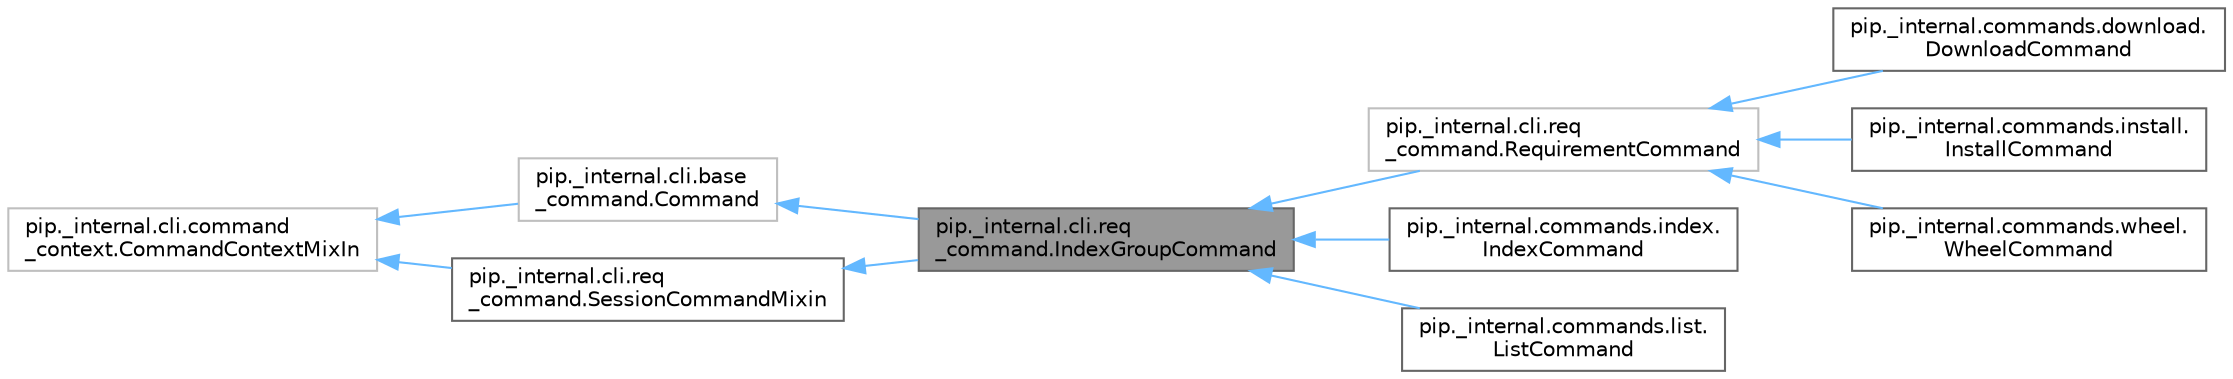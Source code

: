 digraph "pip._internal.cli.req_command.IndexGroupCommand"
{
 // LATEX_PDF_SIZE
  bgcolor="transparent";
  edge [fontname=Helvetica,fontsize=10,labelfontname=Helvetica,labelfontsize=10];
  node [fontname=Helvetica,fontsize=10,shape=box,height=0.2,width=0.4];
  rankdir="LR";
  Node1 [id="Node000001",label="pip._internal.cli.req\l_command.IndexGroupCommand",height=0.2,width=0.4,color="gray40", fillcolor="grey60", style="filled", fontcolor="black",tooltip=" "];
  Node2 -> Node1 [id="edge1_Node000001_Node000002",dir="back",color="steelblue1",style="solid",tooltip=" "];
  Node2 [id="Node000002",label="pip._internal.cli.base\l_command.Command",height=0.2,width=0.4,color="grey75", fillcolor="white", style="filled",URL="$de/d79/classpip_1_1__internal_1_1cli_1_1base__command_1_1Command.html",tooltip=" "];
  Node3 -> Node2 [id="edge2_Node000002_Node000003",dir="back",color="steelblue1",style="solid",tooltip=" "];
  Node3 [id="Node000003",label="pip._internal.cli.command\l_context.CommandContextMixIn",height=0.2,width=0.4,color="grey75", fillcolor="white", style="filled",URL="$d5/d6c/classpip_1_1__internal_1_1cli_1_1command__context_1_1CommandContextMixIn.html",tooltip=" "];
  Node4 -> Node1 [id="edge3_Node000001_Node000004",dir="back",color="steelblue1",style="solid",tooltip=" "];
  Node4 [id="Node000004",label="pip._internal.cli.req\l_command.SessionCommandMixin",height=0.2,width=0.4,color="gray40", fillcolor="white", style="filled",URL="$d3/d50/classpip_1_1__internal_1_1cli_1_1req__command_1_1SessionCommandMixin.html",tooltip=" "];
  Node3 -> Node4 [id="edge4_Node000004_Node000003",dir="back",color="steelblue1",style="solid",tooltip=" "];
  Node1 -> Node5 [id="edge5_Node000001_Node000005",dir="back",color="steelblue1",style="solid",tooltip=" "];
  Node5 [id="Node000005",label="pip._internal.cli.req\l_command.RequirementCommand",height=0.2,width=0.4,color="grey75", fillcolor="white", style="filled",URL="$db/ddc/classpip_1_1__internal_1_1cli_1_1req__command_1_1RequirementCommand.html",tooltip=" "];
  Node5 -> Node6 [id="edge6_Node000005_Node000006",dir="back",color="steelblue1",style="solid",tooltip=" "];
  Node6 [id="Node000006",label="pip._internal.commands.download.\lDownloadCommand",height=0.2,width=0.4,color="gray40", fillcolor="white", style="filled",URL="$d7/dd4/classpip_1_1__internal_1_1commands_1_1download_1_1DownloadCommand.html",tooltip=" "];
  Node5 -> Node7 [id="edge7_Node000005_Node000007",dir="back",color="steelblue1",style="solid",tooltip=" "];
  Node7 [id="Node000007",label="pip._internal.commands.install.\lInstallCommand",height=0.2,width=0.4,color="gray40", fillcolor="white", style="filled",URL="$d5/de7/classpip_1_1__internal_1_1commands_1_1install_1_1InstallCommand.html",tooltip=" "];
  Node5 -> Node8 [id="edge8_Node000005_Node000008",dir="back",color="steelblue1",style="solid",tooltip=" "];
  Node8 [id="Node000008",label="pip._internal.commands.wheel.\lWheelCommand",height=0.2,width=0.4,color="gray40", fillcolor="white", style="filled",URL="$d9/de2/classpip_1_1__internal_1_1commands_1_1wheel_1_1WheelCommand.html",tooltip=" "];
  Node1 -> Node9 [id="edge9_Node000001_Node000009",dir="back",color="steelblue1",style="solid",tooltip=" "];
  Node9 [id="Node000009",label="pip._internal.commands.index.\lIndexCommand",height=0.2,width=0.4,color="gray40", fillcolor="white", style="filled",URL="$db/d31/classpip_1_1__internal_1_1commands_1_1index_1_1IndexCommand.html",tooltip=" "];
  Node1 -> Node10 [id="edge10_Node000001_Node000010",dir="back",color="steelblue1",style="solid",tooltip=" "];
  Node10 [id="Node000010",label="pip._internal.commands.list.\lListCommand",height=0.2,width=0.4,color="gray40", fillcolor="white", style="filled",URL="$d7/dcc/classpip_1_1__internal_1_1commands_1_1list_1_1ListCommand.html",tooltip=" "];
}
